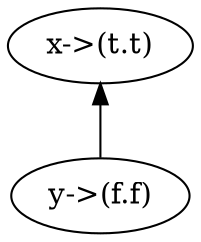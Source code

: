 digraph ScopeTree {
  rankdir="BT";
  node0x557304216910 [label="x->(\t.t)"];
  node0x557304216928 [label="y->(\f.f)"];
  node0x557304216928 -> node0x557304216910;
}
